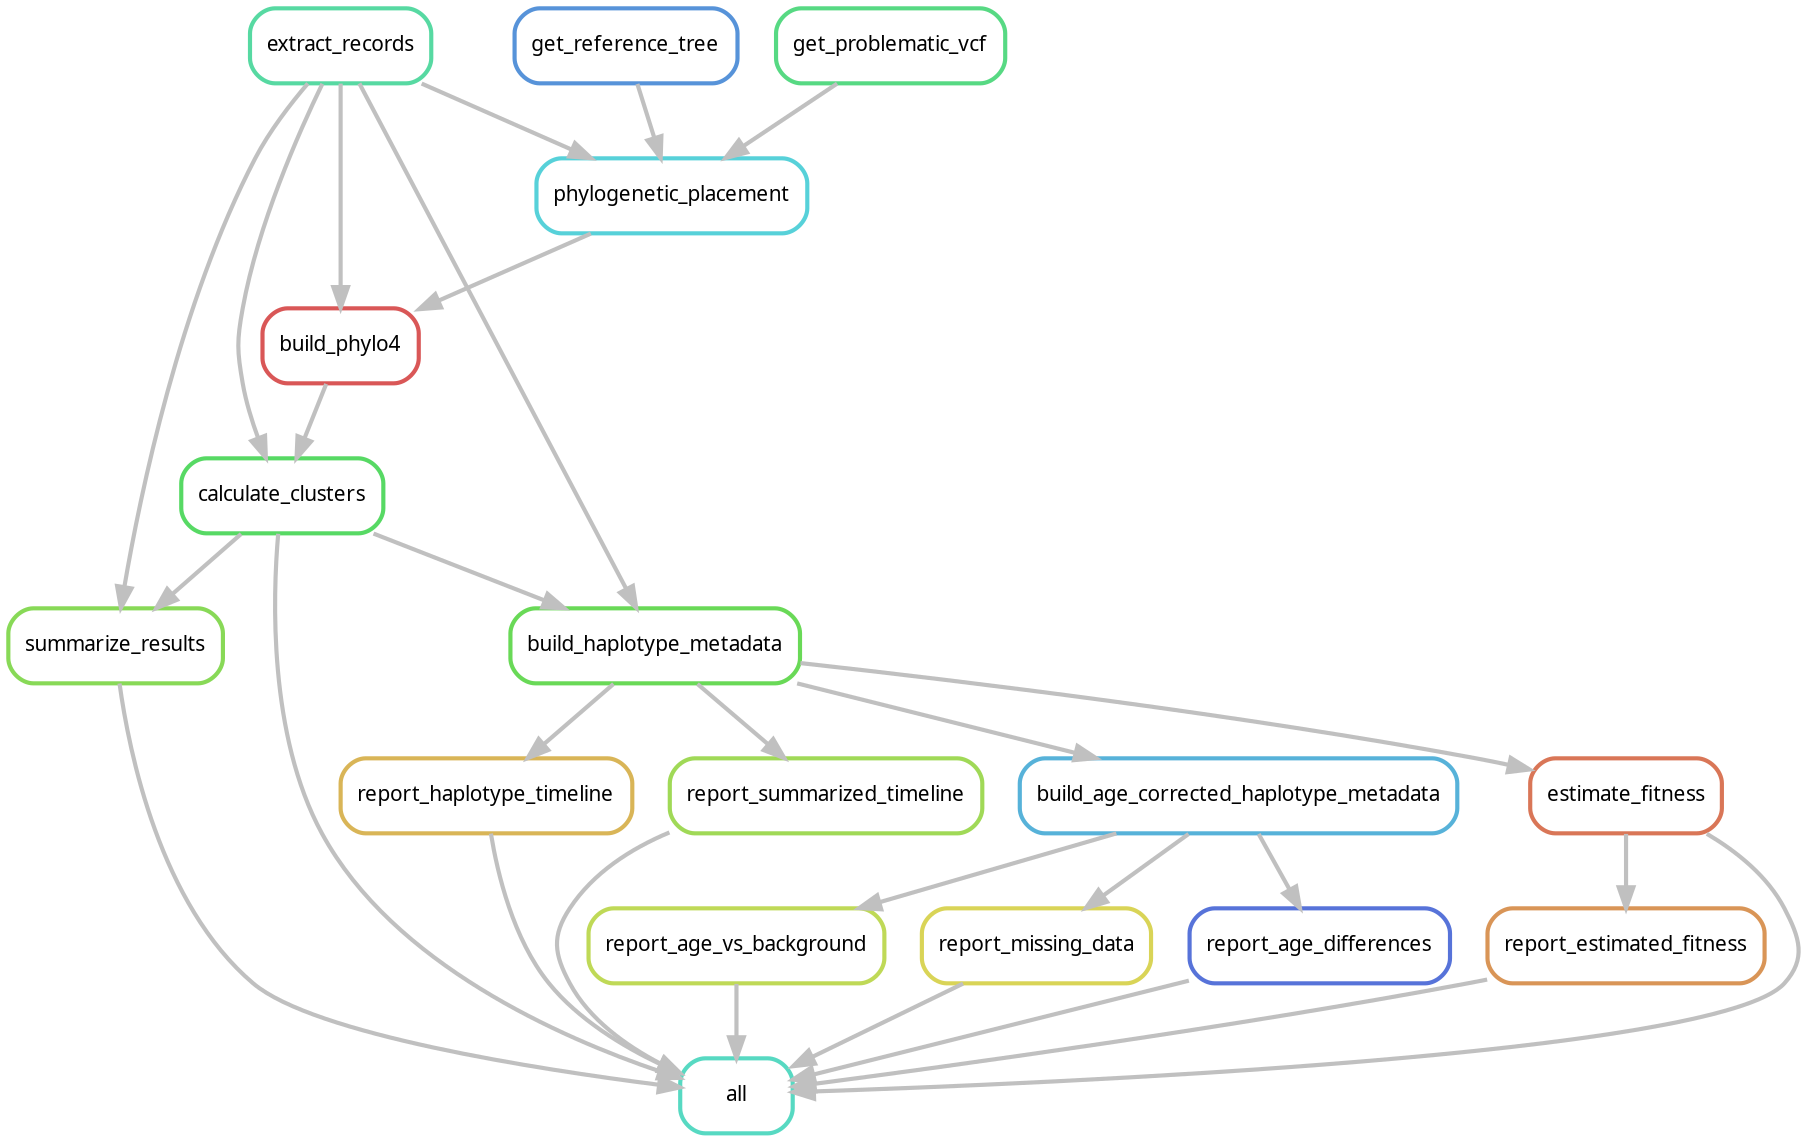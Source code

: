 digraph snakemake_dag {
    graph[bgcolor=white, margin=0];
    node[shape=box, style=rounded, fontname=sans,                 fontsize=10, penwidth=2];
    edge[penwidth=2, color=grey];
	0[label = "all", color = "0.47 0.6 0.85", style="rounded"];
	1[label = "calculate_clusters", color = "0.35 0.6 0.85", style="rounded"];
	2[label = "build_phylo4", color = "0.00 0.6 0.85", style="rounded"];
	3[label = "phylogenetic_placement", color = "0.51 0.6 0.85", style="rounded"];
	4[label = "extract_records", color = "0.43 0.6 0.85", style="rounded"];
	5[label = "get_problematic_vcf", color = "0.39 0.6 0.85", style="rounded"];
	6[label = "get_reference_tree", color = "0.59 0.6 0.85", style="rounded"];
	7[label = "summarize_results", color = "0.27 0.6 0.85", style="rounded"];
	8[label = "estimate_fitness", color = "0.04 0.6 0.85", style="rounded"];
	9[label = "build_haplotype_metadata", color = "0.31 0.6 0.85", style="rounded"];
	10[label = "report_estimated_fitness", color = "0.08 0.6 0.85", style="rounded"];
	11[label = "report_haplotype_timeline", color = "0.12 0.6 0.85", style="rounded"];
	12[label = "report_summarized_timeline", color = "0.24 0.6 0.85", style="rounded"];
	13[label = "report_age_differences", color = "0.63 0.6 0.85", style="rounded"];
	14[label = "build_age_corrected_haplotype_metadata", color = "0.55 0.6 0.85", style="rounded"];
	15[label = "report_age_vs_background", color = "0.20 0.6 0.85", style="rounded"];
	16[label = "report_missing_data", color = "0.16 0.6 0.85", style="rounded"];
	11 -> 0
	8 -> 0
	10 -> 0
	16 -> 0
	15 -> 0
	12 -> 0
	7 -> 0
	1 -> 0
	13 -> 0
	2 -> 1
	4 -> 1
	4 -> 2
	3 -> 2
	6 -> 3
	5 -> 3
	4 -> 3
	1 -> 7
	4 -> 7
	9 -> 8
	1 -> 9
	4 -> 9
	8 -> 10
	9 -> 11
	9 -> 12
	14 -> 13
	9 -> 14
	14 -> 15
	14 -> 16
}            
